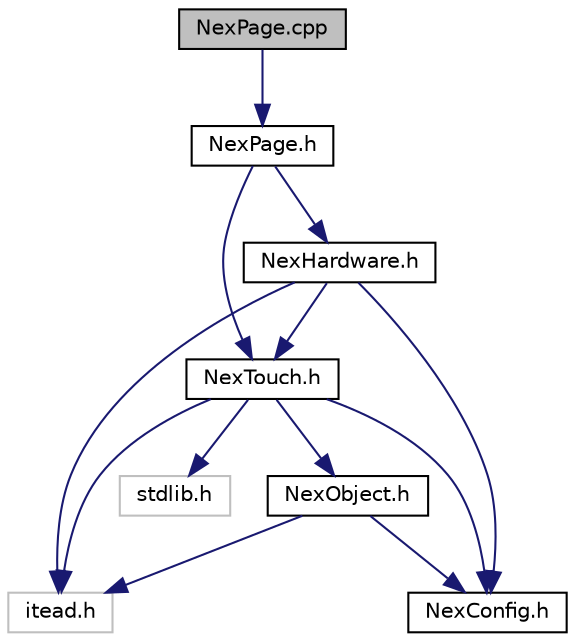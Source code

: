 digraph "NexPage.cpp"
{
  edge [fontname="Helvetica",fontsize="10",labelfontname="Helvetica",labelfontsize="10"];
  node [fontname="Helvetica",fontsize="10",shape=record];
  Node1 [label="NexPage.cpp",height=0.2,width=0.4,color="black", fillcolor="grey75", style="filled" fontcolor="black"];
  Node1 -> Node2 [color="midnightblue",fontsize="10",style="solid",fontname="Helvetica"];
  Node2 [label="NexPage.h",height=0.2,width=0.4,color="black", fillcolor="white", style="filled",URL="$_nex_page_8h.html",tooltip="The definition of class NexPage. "];
  Node2 -> Node3 [color="midnightblue",fontsize="10",style="solid",fontname="Helvetica"];
  Node3 [label="NexTouch.h",height=0.2,width=0.4,color="black", fillcolor="white", style="filled",URL="$_nex_touch_8h.html",tooltip="The definition of class NexTouch. "];
  Node3 -> Node4 [color="midnightblue",fontsize="10",style="solid",fontname="Helvetica"];
  Node4 [label="itead.h",height=0.2,width=0.4,color="grey75", fillcolor="white", style="filled"];
  Node3 -> Node5 [color="midnightblue",fontsize="10",style="solid",fontname="Helvetica"];
  Node5 [label="stdlib.h",height=0.2,width=0.4,color="grey75", fillcolor="white", style="filled"];
  Node3 -> Node6 [color="midnightblue",fontsize="10",style="solid",fontname="Helvetica"];
  Node6 [label="NexConfig.h",height=0.2,width=0.4,color="black", fillcolor="white", style="filled",URL="$_nex_config_8h.html",tooltip="Options for user can be found here. "];
  Node3 -> Node7 [color="midnightblue",fontsize="10",style="solid",fontname="Helvetica"];
  Node7 [label="NexObject.h",height=0.2,width=0.4,color="black", fillcolor="white", style="filled",URL="$_nex_object_8h.html",tooltip="The definition of class NexObject. "];
  Node7 -> Node4 [color="midnightblue",fontsize="10",style="solid",fontname="Helvetica"];
  Node7 -> Node6 [color="midnightblue",fontsize="10",style="solid",fontname="Helvetica"];
  Node2 -> Node8 [color="midnightblue",fontsize="10",style="solid",fontname="Helvetica"];
  Node8 [label="NexHardware.h",height=0.2,width=0.4,color="black", fillcolor="white", style="filled",URL="$_nex_hardware_8h.html",tooltip="The definition of base API for using Nextion. "];
  Node8 -> Node6 [color="midnightblue",fontsize="10",style="solid",fontname="Helvetica"];
  Node8 -> Node3 [color="midnightblue",fontsize="10",style="solid",fontname="Helvetica"];
  Node8 -> Node4 [color="midnightblue",fontsize="10",style="solid",fontname="Helvetica"];
}
